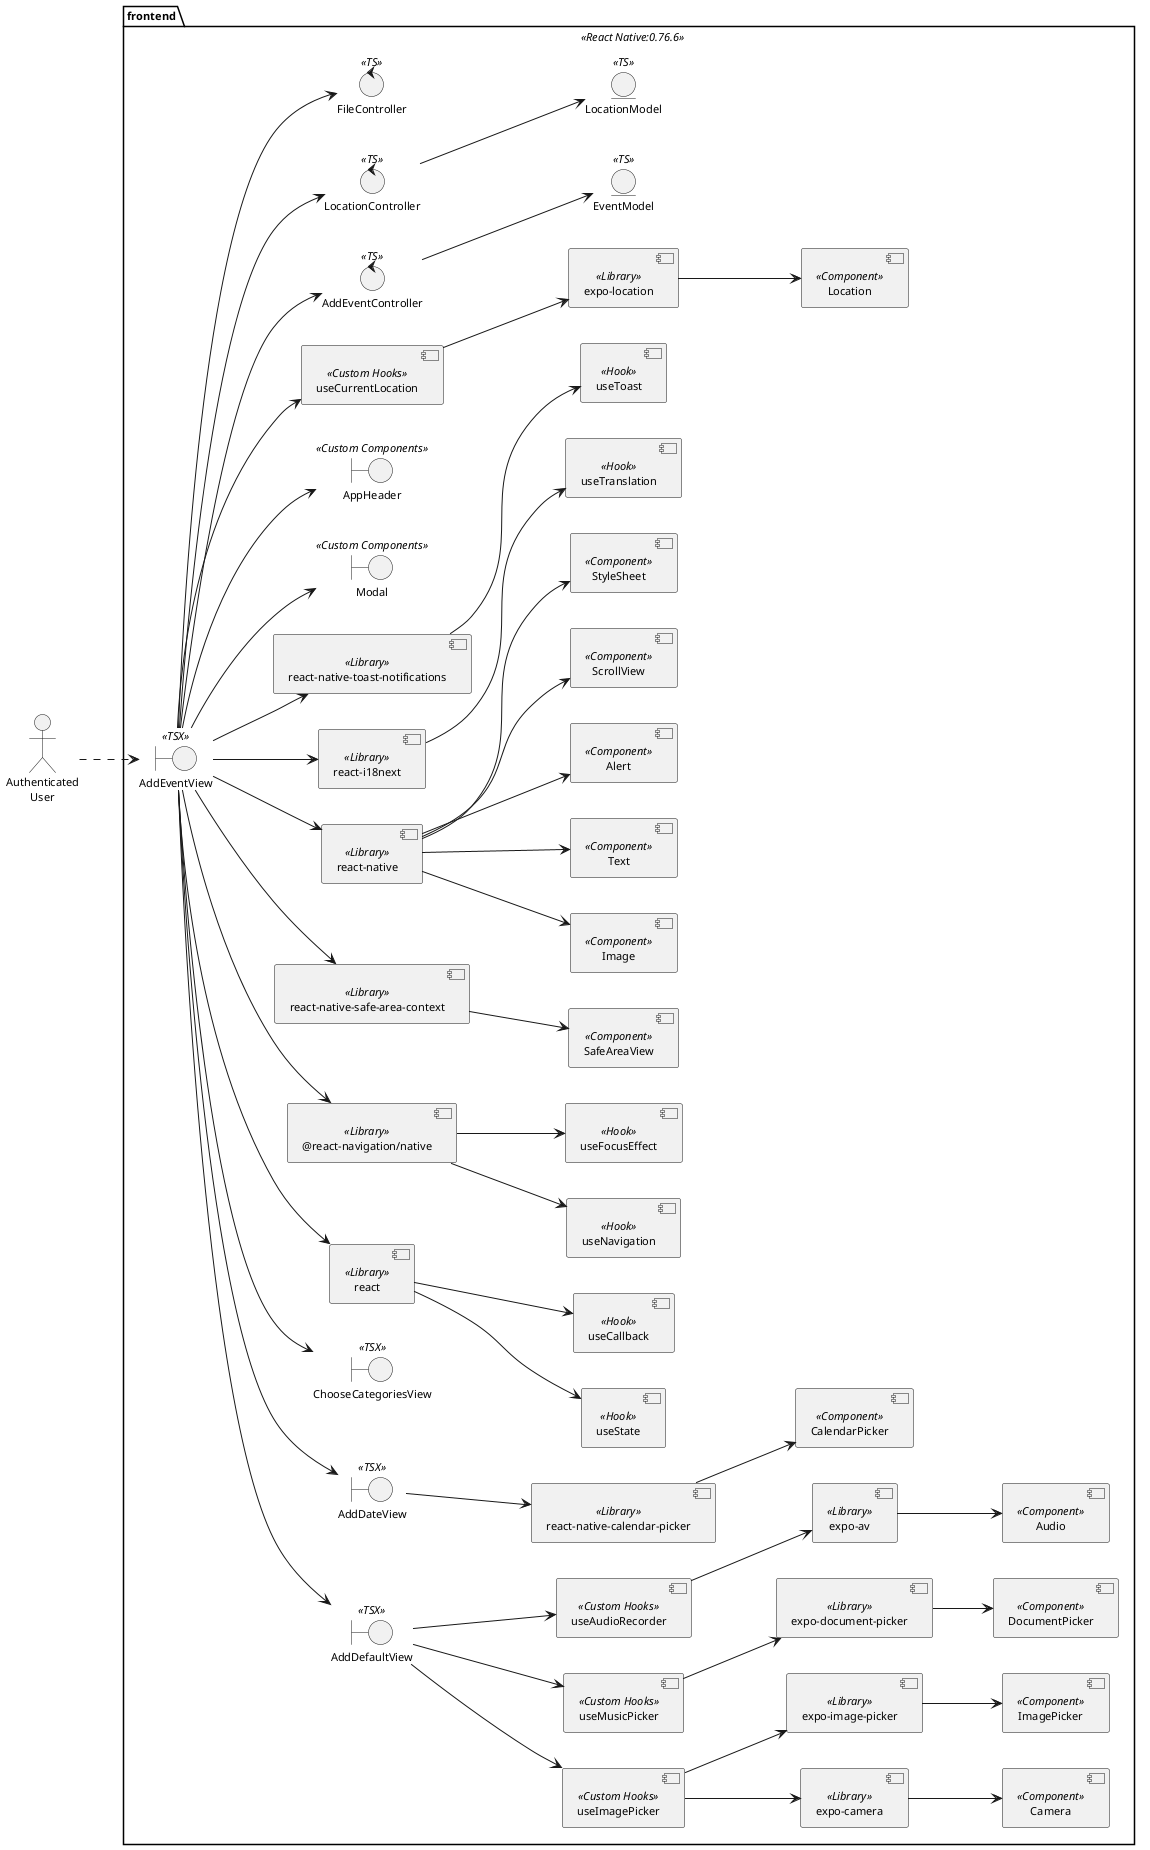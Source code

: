 @startuml DesignClassDiagram
skinparam style strictuml
skinparam defaultTextAlignment center
skinparam defaultFontSize 11
left to right direction
actor "Authenticated\nUser" as UserReg


package frontend <<React Native:0.76.6>>{
    boundary "AddEventView" as addEventView << TSX >>
    boundary "AddDefaultView" as AddDefaultView << TSX >>
    boundary "AddDateView" as AddDateView << TSX >>
    boundary "ChooseCategoriesView" as ChooseCategoriesView << TSX >>

    component "react" as React << Library >>
    component "useState" as useState << Hook >>
    component "useCallback" as useCallback << Hook >>

    component "@react-navigation/native" as ReactNavigation << Library >>
    component "useNavigation" as useNavigation << Hook >>
    component "useFocusEffect" as useFocusEffect << Hook >>


    component "react-native-safe-area-context" as SafeAreaContext << Library >>
    component "SafeAreaView" as SafeAreaView << Component >>

    component "react-native" as ReactNative << Library >>
    component "Image" as Image << Component >>
    component "Text" as Text << Component >>
    component "Alert" as Alert << Component >>
    component "ScrollView" as ScrollView << Component >>
    component "StyleSheet" as StyleSheet << Component >>

    component "react-i18next" as ReactI18next << Library >>
    component "useTranslation" as useTranslation << Hook >>

    component "react-native-toast-notifications" as ReactNativeToast << Library >>
    component "useToast" as useToast << Hook >>

    boundary "Modal" as Modal << Custom Components >>
    boundary "AppHeader" as AppHeader << Custom Components >>

    component "useCurrentLocation" as useCurrentLocation << Custom Hooks >>
    component "useImagePicker" as useImagePicker << Custom Hooks >>
    component "useMusicPicker" as useMusicPicker << Custom Hooks >>
    component "useAudioRecorder" as useAudioRecorder << Custom Hooks >>

    component "expo-camera" as ExpoCamera << Library >>
    component "Camera" as Camera << Component >>

    component "expo-image-picker" as ExpoImagePicker << Library >>
    component "ImagePicker" as ImagePicker << Component >>

    component "expo-location" as ExpoLocation << Library >>
    component "Location" as expoLocationComponent << Component >>

    component "expo-document-picker" as ExpoDocumentPicker << Library >>
    component "DocumentPicker" as DocumentPicker << Component >>

    component "expo-av" as ExpoAV << Library >>
    component "Audio" as AudioComponent << Component >>

    component "react-native-calendar-picker" as ReactNativeCalendarPicker << Library >>
    component "CalendarPicker" as CalendarPicker << Component >>

    control "AddEventController" as AddEventController << TS >>
    control "LocationController" as LocationController << TS >>
    control "FileController" as FileController << TS >>

    entity "EventModel" as EventModel << TS >>
    entity "LocationModel" as LocationModel << TS >>
}

' Frontend View Hierarchy
addEventView --> AddDefaultView 
addEventView --> AddDateView 
addEventView --> ChooseCategoriesView 
addEventView --> useCurrentLocation

' View Components
addEventView --> SafeAreaContext
addEventView --> ReactNative
addEventView --> ReactNativeToast
addEventView --> ReactI18next
addEventView --> ReactNavigation
addEventView --> React
addEventView --> Modal
addEventView --> AppHeader

'AddDefaultView 
AddDefaultView --> useImagePicker
AddDefaultView --> useMusicPicker
AddDefaultView --> useAudioRecorder

'AddDateView
AddDateView --> ReactNativeCalendarPicker
ReactNativeCalendarPicker --> CalendarPicker



' React
React --> useState
React --> useCallback

' Camera
useImagePicker --> ExpoCamera
ExpoCamera --> Camera

' ImagePicker
useImagePicker --> ExpoImagePicker
ExpoImagePicker --> ImagePicker

' ReactI18next
ReactI18next --> useTranslation

' DocumentPicker
useMusicPicker --> ExpoDocumentPicker
ExpoDocumentPicker --> DocumentPicker

' ExpoLocation
useCurrentLocation --> ExpoLocation
ExpoLocation --> expoLocationComponent

' Audio
useAudioRecorder --> ExpoAV
ExpoAV --> AudioComponent

' ReactNative
ReactNative --> Image
ReactNative --> Text
ReactNative --> Alert
ReactNative --> ScrollView
ReactNative --> StyleSheet

' ReactNavigation
ReactNavigation --> useNavigation
ReactNavigation --> useFocusEffect

' ReactNativeToast
ReactNativeToast --> useToast

' SafeAreaContext
SafeAreaContext --> SafeAreaView

' Controller relationships
addEventView --> AddEventController
addEventView --> LocationController
addEventView --> FileController

AddEventController --> EventModel
LocationController --> LocationModel

' User interaction
UserReg ..> addEventView


@enduml